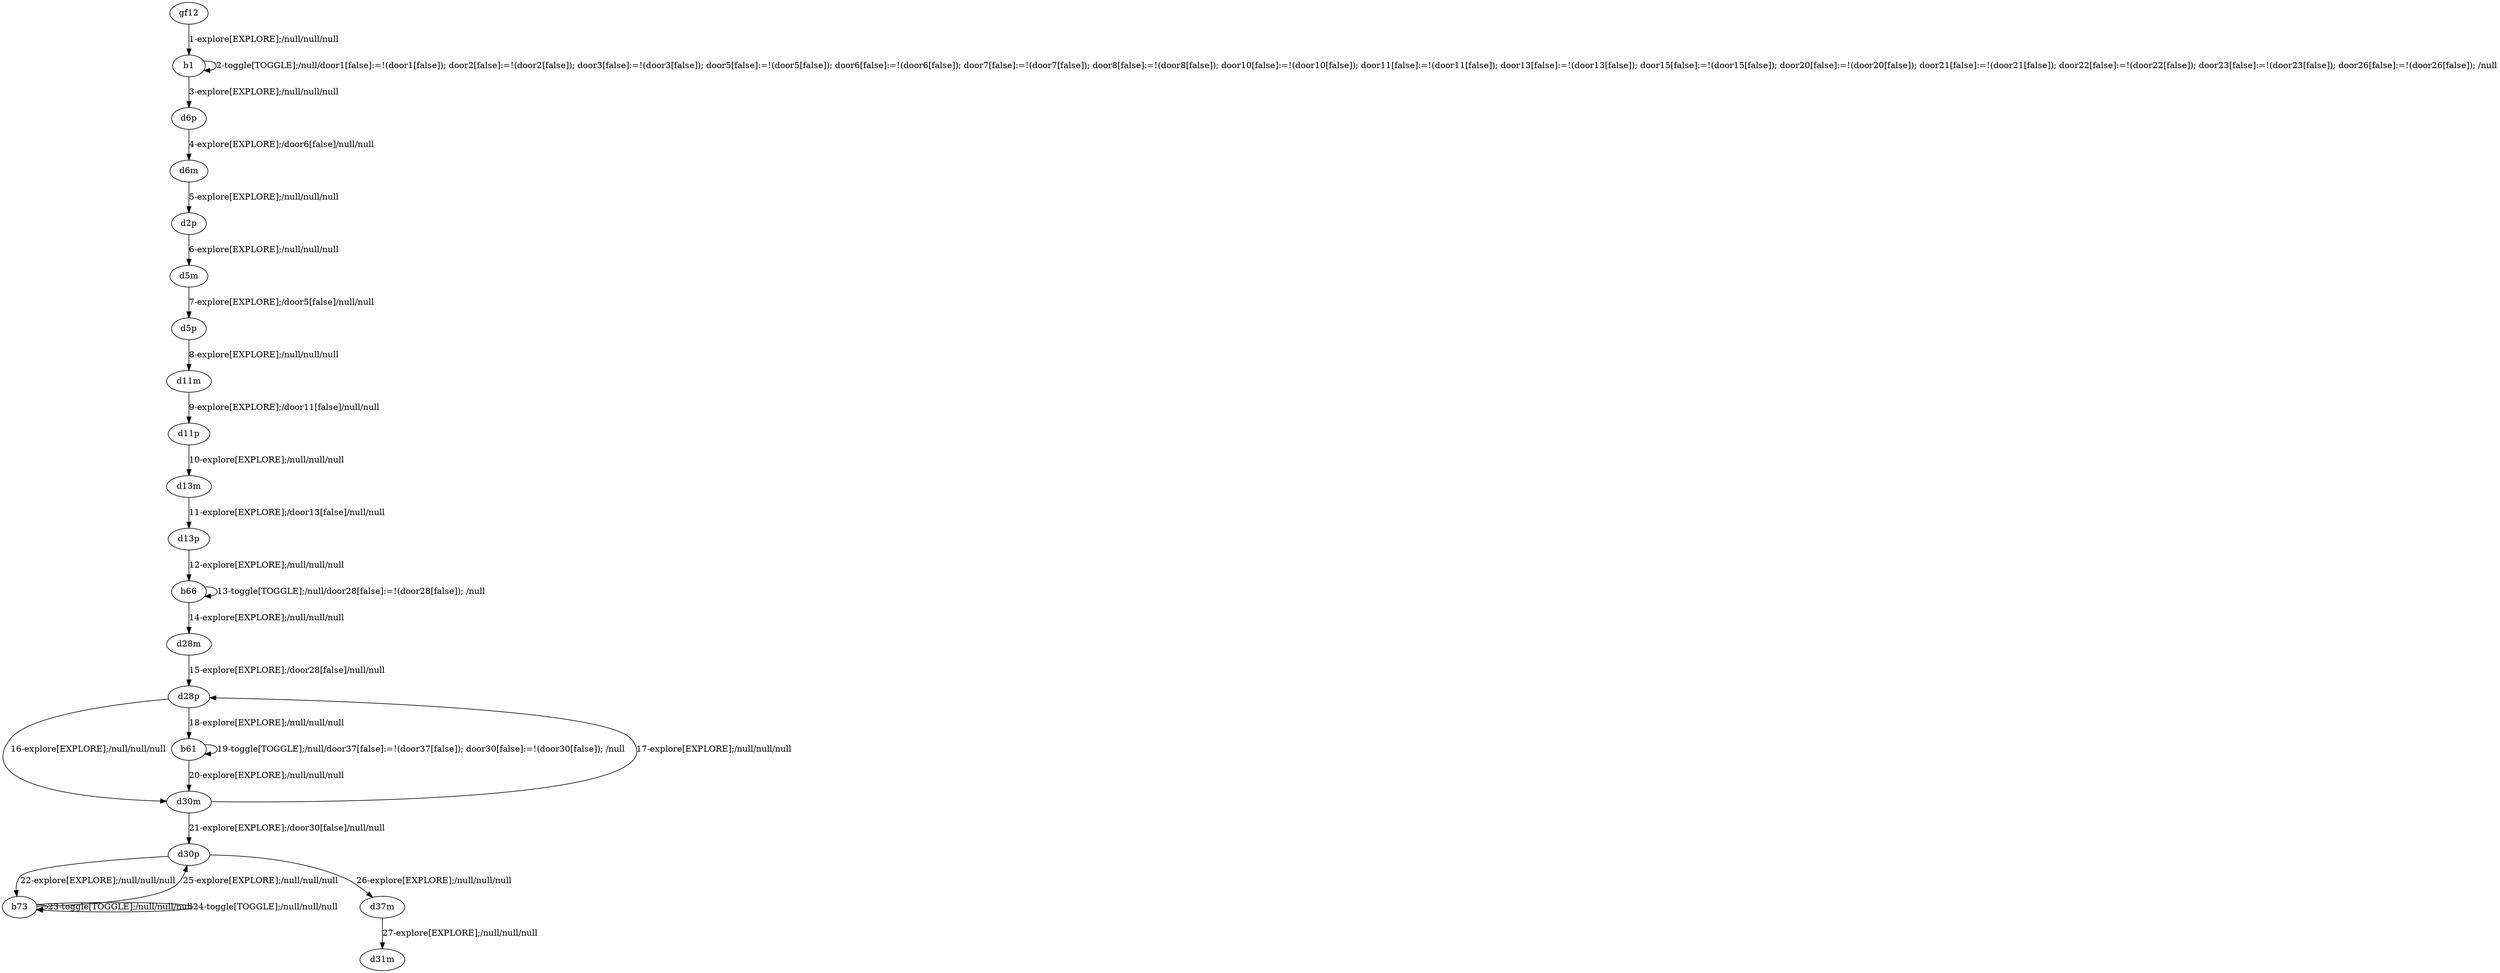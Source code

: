 # Total number of goals covered by this test: 1
# d37m --> d31m

digraph g {
"gf12" -> "b1" [label = "1-explore[EXPLORE];/null/null/null"];
"b1" -> "b1" [label = "2-toggle[TOGGLE];/null/door1[false]:=!(door1[false]); door2[false]:=!(door2[false]); door3[false]:=!(door3[false]); door5[false]:=!(door5[false]); door6[false]:=!(door6[false]); door7[false]:=!(door7[false]); door8[false]:=!(door8[false]); door10[false]:=!(door10[false]); door11[false]:=!(door11[false]); door13[false]:=!(door13[false]); door15[false]:=!(door15[false]); door20[false]:=!(door20[false]); door21[false]:=!(door21[false]); door22[false]:=!(door22[false]); door23[false]:=!(door23[false]); door26[false]:=!(door26[false]); /null"];
"b1" -> "d6p" [label = "3-explore[EXPLORE];/null/null/null"];
"d6p" -> "d6m" [label = "4-explore[EXPLORE];/door6[false]/null/null"];
"d6m" -> "d2p" [label = "5-explore[EXPLORE];/null/null/null"];
"d2p" -> "d5m" [label = "6-explore[EXPLORE];/null/null/null"];
"d5m" -> "d5p" [label = "7-explore[EXPLORE];/door5[false]/null/null"];
"d5p" -> "d11m" [label = "8-explore[EXPLORE];/null/null/null"];
"d11m" -> "d11p" [label = "9-explore[EXPLORE];/door11[false]/null/null"];
"d11p" -> "d13m" [label = "10-explore[EXPLORE];/null/null/null"];
"d13m" -> "d13p" [label = "11-explore[EXPLORE];/door13[false]/null/null"];
"d13p" -> "b66" [label = "12-explore[EXPLORE];/null/null/null"];
"b66" -> "b66" [label = "13-toggle[TOGGLE];/null/door28[false]:=!(door28[false]); /null"];
"b66" -> "d28m" [label = "14-explore[EXPLORE];/null/null/null"];
"d28m" -> "d28p" [label = "15-explore[EXPLORE];/door28[false]/null/null"];
"d28p" -> "d30m" [label = "16-explore[EXPLORE];/null/null/null"];
"d30m" -> "d28p" [label = "17-explore[EXPLORE];/null/null/null"];
"d28p" -> "b61" [label = "18-explore[EXPLORE];/null/null/null"];
"b61" -> "b61" [label = "19-toggle[TOGGLE];/null/door37[false]:=!(door37[false]); door30[false]:=!(door30[false]); /null"];
"b61" -> "d30m" [label = "20-explore[EXPLORE];/null/null/null"];
"d30m" -> "d30p" [label = "21-explore[EXPLORE];/door30[false]/null/null"];
"d30p" -> "b73" [label = "22-explore[EXPLORE];/null/null/null"];
"b73" -> "b73" [label = "23-toggle[TOGGLE];/null/null/null"];
"b73" -> "b73" [label = "24-toggle[TOGGLE];/null/null/null"];
"b73" -> "d30p" [label = "25-explore[EXPLORE];/null/null/null"];
"d30p" -> "d37m" [label = "26-explore[EXPLORE];/null/null/null"];
"d37m" -> "d31m" [label = "27-explore[EXPLORE];/null/null/null"];
}